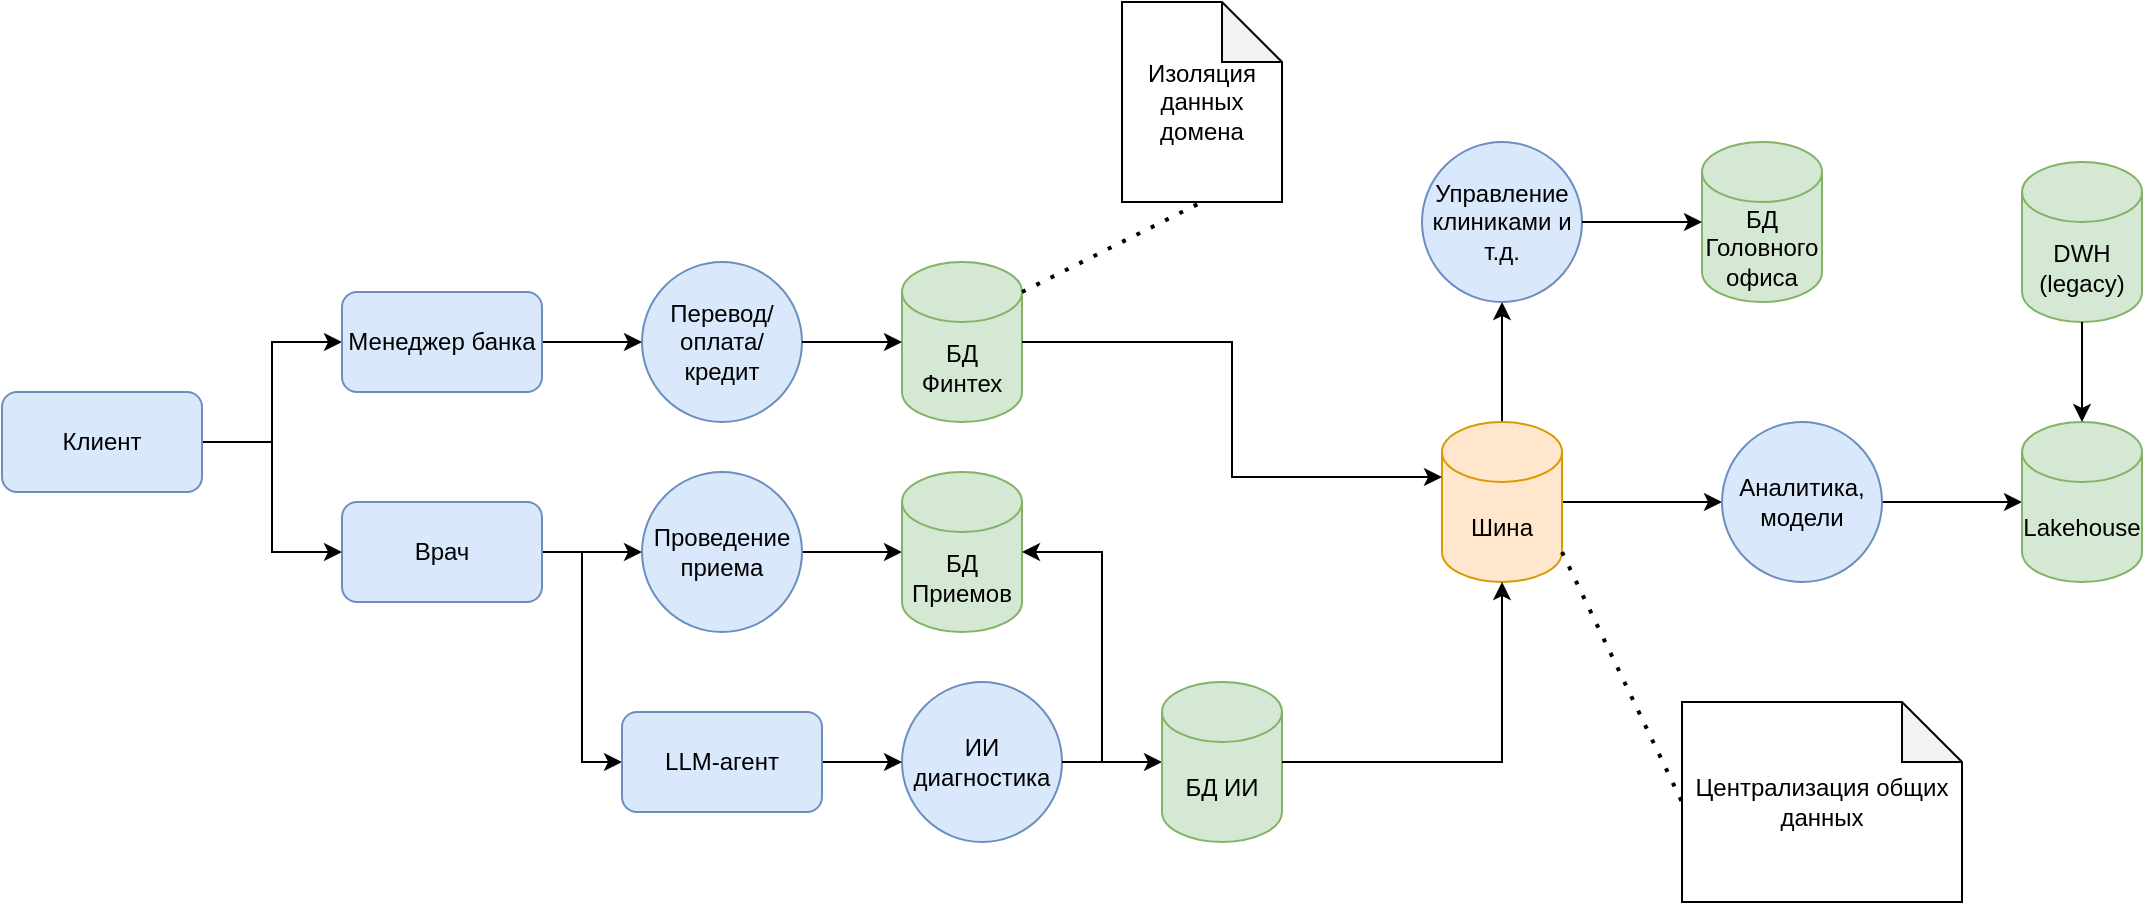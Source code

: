 <mxfile version="27.0.2">
  <diagram name="Страница — 1" id="EwZwXm3uZQTZg2CBYiWr">
    <mxGraphModel dx="2253" dy="2010" grid="1" gridSize="10" guides="1" tooltips="1" connect="1" arrows="1" fold="1" page="1" pageScale="1" pageWidth="827" pageHeight="1169" math="0" shadow="0">
      <root>
        <mxCell id="0" />
        <mxCell id="1" parent="0" />
        <mxCell id="NhyCbsevXkz8rvLaBmVa-41" style="edgeStyle=orthogonalEdgeStyle;rounded=0;orthogonalLoop=1;jettySize=auto;html=1;entryX=0;entryY=0.5;entryDx=0;entryDy=0;" parent="1" source="NhyCbsevXkz8rvLaBmVa-34" target="NhyCbsevXkz8rvLaBmVa-37" edge="1">
          <mxGeometry relative="1" as="geometry" />
        </mxCell>
        <mxCell id="NhyCbsevXkz8rvLaBmVa-58" style="edgeStyle=orthogonalEdgeStyle;rounded=0;orthogonalLoop=1;jettySize=auto;html=1;entryX=0;entryY=0.5;entryDx=0;entryDy=0;" parent="1" source="NhyCbsevXkz8rvLaBmVa-34" target="NhyCbsevXkz8rvLaBmVa-45" edge="1">
          <mxGeometry relative="1" as="geometry" />
        </mxCell>
        <mxCell id="NhyCbsevXkz8rvLaBmVa-34" value="Врач" style="html=1;dashed=0;whiteSpace=wrap;rounded=1;fillColor=#dae8fc;strokeColor=#6c8ebf;" parent="1" vertex="1">
          <mxGeometry x="-310" y="-50" width="100" height="50" as="geometry" />
        </mxCell>
        <mxCell id="NhyCbsevXkz8rvLaBmVa-42" style="edgeStyle=orthogonalEdgeStyle;rounded=0;orthogonalLoop=1;jettySize=auto;html=1;" parent="1" source="NhyCbsevXkz8rvLaBmVa-37" target="NhyCbsevXkz8rvLaBmVa-40" edge="1">
          <mxGeometry relative="1" as="geometry" />
        </mxCell>
        <mxCell id="NhyCbsevXkz8rvLaBmVa-37" value="Проведение приема" style="ellipse;whiteSpace=wrap;html=1;aspect=fixed;fillColor=#dae8fc;strokeColor=#6c8ebf;" parent="1" vertex="1">
          <mxGeometry x="-160" y="-65" width="80" height="80" as="geometry" />
        </mxCell>
        <mxCell id="NhyCbsevXkz8rvLaBmVa-40" value="БД Приемов" style="shape=cylinder3;whiteSpace=wrap;html=1;boundedLbl=1;backgroundOutline=1;size=15;fillColor=#d5e8d4;strokeColor=#82b366;" parent="1" vertex="1">
          <mxGeometry x="-30" y="-65" width="60" height="80" as="geometry" />
        </mxCell>
        <mxCell id="NhyCbsevXkz8rvLaBmVa-48" style="edgeStyle=orthogonalEdgeStyle;rounded=0;orthogonalLoop=1;jettySize=auto;html=1;" parent="1" source="NhyCbsevXkz8rvLaBmVa-43" target="NhyCbsevXkz8rvLaBmVa-47" edge="1">
          <mxGeometry relative="1" as="geometry" />
        </mxCell>
        <mxCell id="NhyCbsevXkz8rvLaBmVa-43" value="ИИ диагностика" style="ellipse;whiteSpace=wrap;html=1;aspect=fixed;fillColor=#dae8fc;strokeColor=#6c8ebf;" parent="1" vertex="1">
          <mxGeometry x="-30" y="40" width="80" height="80" as="geometry" />
        </mxCell>
        <mxCell id="NhyCbsevXkz8rvLaBmVa-46" style="edgeStyle=orthogonalEdgeStyle;rounded=0;orthogonalLoop=1;jettySize=auto;html=1;entryX=0;entryY=0.5;entryDx=0;entryDy=0;" parent="1" source="NhyCbsevXkz8rvLaBmVa-45" target="NhyCbsevXkz8rvLaBmVa-43" edge="1">
          <mxGeometry relative="1" as="geometry" />
        </mxCell>
        <mxCell id="NhyCbsevXkz8rvLaBmVa-45" value="LLM-агент" style="html=1;dashed=0;whiteSpace=wrap;rounded=1;fillColor=#dae8fc;strokeColor=#6c8ebf;" parent="1" vertex="1">
          <mxGeometry x="-170" y="55" width="100" height="50" as="geometry" />
        </mxCell>
        <mxCell id="NhyCbsevXkz8rvLaBmVa-47" value="БД ИИ" style="shape=cylinder3;whiteSpace=wrap;html=1;boundedLbl=1;backgroundOutline=1;size=15;fillColor=#d5e8d4;strokeColor=#82b366;" parent="1" vertex="1">
          <mxGeometry x="100" y="40" width="60" height="80" as="geometry" />
        </mxCell>
        <mxCell id="NhyCbsevXkz8rvLaBmVa-56" style="edgeStyle=orthogonalEdgeStyle;rounded=0;orthogonalLoop=1;jettySize=auto;html=1;entryX=0;entryY=0.5;entryDx=0;entryDy=0;" parent="1" source="NhyCbsevXkz8rvLaBmVa-49" target="NhyCbsevXkz8rvLaBmVa-54" edge="1">
          <mxGeometry relative="1" as="geometry" />
        </mxCell>
        <mxCell id="NhyCbsevXkz8rvLaBmVa-57" style="edgeStyle=orthogonalEdgeStyle;rounded=0;orthogonalLoop=1;jettySize=auto;html=1;entryX=0;entryY=0.5;entryDx=0;entryDy=0;" parent="1" source="NhyCbsevXkz8rvLaBmVa-49" target="NhyCbsevXkz8rvLaBmVa-34" edge="1">
          <mxGeometry relative="1" as="geometry" />
        </mxCell>
        <mxCell id="NhyCbsevXkz8rvLaBmVa-49" value="Клиент" style="html=1;dashed=0;whiteSpace=wrap;rounded=1;fillColor=#dae8fc;strokeColor=#6c8ebf;" parent="1" vertex="1">
          <mxGeometry x="-480" y="-105" width="100" height="50" as="geometry" />
        </mxCell>
        <mxCell id="NhyCbsevXkz8rvLaBmVa-50" value="Перевод/оплата/кредит" style="ellipse;whiteSpace=wrap;html=1;aspect=fixed;fillColor=#dae8fc;strokeColor=#6c8ebf;" parent="1" vertex="1">
          <mxGeometry x="-160" y="-170" width="80" height="80" as="geometry" />
        </mxCell>
        <mxCell id="NhyCbsevXkz8rvLaBmVa-51" value="БД Финтех" style="shape=cylinder3;whiteSpace=wrap;html=1;boundedLbl=1;backgroundOutline=1;size=15;fillColor=#d5e8d4;strokeColor=#82b366;" parent="1" vertex="1">
          <mxGeometry x="-30" y="-170" width="60" height="80" as="geometry" />
        </mxCell>
        <mxCell id="NhyCbsevXkz8rvLaBmVa-53" style="edgeStyle=orthogonalEdgeStyle;rounded=0;orthogonalLoop=1;jettySize=auto;html=1;entryX=0;entryY=0.5;entryDx=0;entryDy=0;entryPerimeter=0;" parent="1" source="NhyCbsevXkz8rvLaBmVa-50" target="NhyCbsevXkz8rvLaBmVa-51" edge="1">
          <mxGeometry relative="1" as="geometry" />
        </mxCell>
        <mxCell id="NhyCbsevXkz8rvLaBmVa-55" style="edgeStyle=orthogonalEdgeStyle;rounded=0;orthogonalLoop=1;jettySize=auto;html=1;entryX=0;entryY=0.5;entryDx=0;entryDy=0;" parent="1" source="NhyCbsevXkz8rvLaBmVa-54" target="NhyCbsevXkz8rvLaBmVa-50" edge="1">
          <mxGeometry relative="1" as="geometry" />
        </mxCell>
        <mxCell id="NhyCbsevXkz8rvLaBmVa-54" value="Менеджер банка" style="html=1;dashed=0;whiteSpace=wrap;rounded=1;fillColor=#dae8fc;strokeColor=#6c8ebf;" parent="1" vertex="1">
          <mxGeometry x="-310" y="-155" width="100" height="50" as="geometry" />
        </mxCell>
        <mxCell id="NhyCbsevXkz8rvLaBmVa-63" style="edgeStyle=orthogonalEdgeStyle;rounded=0;orthogonalLoop=1;jettySize=auto;html=1;" parent="1" source="NhyCbsevXkz8rvLaBmVa-59" target="NhyCbsevXkz8rvLaBmVa-60" edge="1">
          <mxGeometry relative="1" as="geometry" />
        </mxCell>
        <mxCell id="NhyCbsevXkz8rvLaBmVa-67" style="edgeStyle=orthogonalEdgeStyle;rounded=0;orthogonalLoop=1;jettySize=auto;html=1;" parent="1" source="NhyCbsevXkz8rvLaBmVa-59" target="NhyCbsevXkz8rvLaBmVa-66" edge="1">
          <mxGeometry relative="1" as="geometry" />
        </mxCell>
        <mxCell id="NhyCbsevXkz8rvLaBmVa-59" value="Шина" style="shape=cylinder3;whiteSpace=wrap;html=1;boundedLbl=1;backgroundOutline=1;size=15;fillColor=#ffe6cc;strokeColor=#d79b00;" parent="1" vertex="1">
          <mxGeometry x="240" y="-90" width="60" height="80" as="geometry" />
        </mxCell>
        <mxCell id="NhyCbsevXkz8rvLaBmVa-65" style="edgeStyle=orthogonalEdgeStyle;rounded=0;orthogonalLoop=1;jettySize=auto;html=1;" parent="1" source="NhyCbsevXkz8rvLaBmVa-60" target="NhyCbsevXkz8rvLaBmVa-64" edge="1">
          <mxGeometry relative="1" as="geometry" />
        </mxCell>
        <mxCell id="NhyCbsevXkz8rvLaBmVa-60" value="Аналитика, модели" style="ellipse;whiteSpace=wrap;html=1;aspect=fixed;fillColor=#dae8fc;strokeColor=#6c8ebf;" parent="1" vertex="1">
          <mxGeometry x="380" y="-90" width="80" height="80" as="geometry" />
        </mxCell>
        <mxCell id="NhyCbsevXkz8rvLaBmVa-61" style="edgeStyle=orthogonalEdgeStyle;rounded=0;orthogonalLoop=1;jettySize=auto;html=1;entryX=0;entryY=0;entryDx=0;entryDy=27.5;entryPerimeter=0;" parent="1" source="NhyCbsevXkz8rvLaBmVa-51" target="NhyCbsevXkz8rvLaBmVa-59" edge="1">
          <mxGeometry relative="1" as="geometry" />
        </mxCell>
        <mxCell id="NhyCbsevXkz8rvLaBmVa-62" style="edgeStyle=orthogonalEdgeStyle;rounded=0;orthogonalLoop=1;jettySize=auto;html=1;entryX=0.5;entryY=1;entryDx=0;entryDy=0;entryPerimeter=0;" parent="1" source="NhyCbsevXkz8rvLaBmVa-47" target="NhyCbsevXkz8rvLaBmVa-59" edge="1">
          <mxGeometry relative="1" as="geometry" />
        </mxCell>
        <mxCell id="NhyCbsevXkz8rvLaBmVa-64" value="Lakehouse" style="shape=cylinder3;whiteSpace=wrap;html=1;boundedLbl=1;backgroundOutline=1;size=15;fillColor=#d5e8d4;strokeColor=#82b366;" parent="1" vertex="1">
          <mxGeometry x="530" y="-90" width="60" height="80" as="geometry" />
        </mxCell>
        <mxCell id="NhyCbsevXkz8rvLaBmVa-66" value="Управление клиниками и т.д." style="ellipse;whiteSpace=wrap;html=1;aspect=fixed;fillColor=#dae8fc;strokeColor=#6c8ebf;" parent="1" vertex="1">
          <mxGeometry x="230" y="-230" width="80" height="80" as="geometry" />
        </mxCell>
        <mxCell id="NhyCbsevXkz8rvLaBmVa-69" value="БД Головного офиса" style="shape=cylinder3;whiteSpace=wrap;html=1;boundedLbl=1;backgroundOutline=1;size=15;fillColor=#d5e8d4;strokeColor=#82b366;" parent="1" vertex="1">
          <mxGeometry x="370" y="-230" width="60" height="80" as="geometry" />
        </mxCell>
        <mxCell id="NhyCbsevXkz8rvLaBmVa-70" style="edgeStyle=orthogonalEdgeStyle;rounded=0;orthogonalLoop=1;jettySize=auto;html=1;entryX=0;entryY=0.5;entryDx=0;entryDy=0;entryPerimeter=0;" parent="1" source="NhyCbsevXkz8rvLaBmVa-66" target="NhyCbsevXkz8rvLaBmVa-69" edge="1">
          <mxGeometry relative="1" as="geometry" />
        </mxCell>
        <mxCell id="NhyCbsevXkz8rvLaBmVa-71" value="Изоляция данных домена" style="shape=note;whiteSpace=wrap;html=1;backgroundOutline=1;darkOpacity=0.05;" parent="1" vertex="1">
          <mxGeometry x="80" y="-300" width="80" height="100" as="geometry" />
        </mxCell>
        <mxCell id="NhyCbsevXkz8rvLaBmVa-72" value="" style="endArrow=none;dashed=1;html=1;dashPattern=1 3;strokeWidth=2;rounded=0;entryX=0.5;entryY=1;entryDx=0;entryDy=0;entryPerimeter=0;exitX=1;exitY=0;exitDx=0;exitDy=15;exitPerimeter=0;" parent="1" source="NhyCbsevXkz8rvLaBmVa-51" target="NhyCbsevXkz8rvLaBmVa-71" edge="1">
          <mxGeometry width="50" height="50" relative="1" as="geometry">
            <mxPoint x="70" y="-100" as="sourcePoint" />
            <mxPoint x="120" y="-150" as="targetPoint" />
          </mxGeometry>
        </mxCell>
        <mxCell id="NhyCbsevXkz8rvLaBmVa-73" value="Централизация общих данных" style="shape=note;whiteSpace=wrap;html=1;backgroundOutline=1;darkOpacity=0.05;" parent="1" vertex="1">
          <mxGeometry x="360" y="50" width="140" height="100" as="geometry" />
        </mxCell>
        <mxCell id="NhyCbsevXkz8rvLaBmVa-74" value="" style="endArrow=none;dashed=1;html=1;dashPattern=1 3;strokeWidth=2;rounded=0;entryX=0;entryY=0.5;entryDx=0;entryDy=0;entryPerimeter=0;exitX=1;exitY=1;exitDx=0;exitDy=-15;exitPerimeter=0;" parent="1" source="NhyCbsevXkz8rvLaBmVa-59" target="NhyCbsevXkz8rvLaBmVa-73" edge="1">
          <mxGeometry width="50" height="50" relative="1" as="geometry">
            <mxPoint x="320" y="200" as="sourcePoint" />
            <mxPoint x="370" y="150" as="targetPoint" />
          </mxGeometry>
        </mxCell>
        <mxCell id="NhyCbsevXkz8rvLaBmVa-75" style="edgeStyle=orthogonalEdgeStyle;rounded=0;orthogonalLoop=1;jettySize=auto;html=1;entryX=1;entryY=0.5;entryDx=0;entryDy=0;entryPerimeter=0;" parent="1" source="NhyCbsevXkz8rvLaBmVa-43" target="NhyCbsevXkz8rvLaBmVa-40" edge="1">
          <mxGeometry relative="1" as="geometry">
            <Array as="points">
              <mxPoint x="70" y="80" />
              <mxPoint x="70" y="-25" />
            </Array>
          </mxGeometry>
        </mxCell>
        <mxCell id="NhyCbsevXkz8rvLaBmVa-76" value="DWH (legacy)" style="shape=cylinder3;whiteSpace=wrap;html=1;boundedLbl=1;backgroundOutline=1;size=15;fillColor=#d5e8d4;strokeColor=#82b366;" parent="1" vertex="1">
          <mxGeometry x="530" y="-220" width="60" height="80" as="geometry" />
        </mxCell>
        <mxCell id="NhyCbsevXkz8rvLaBmVa-77" style="edgeStyle=orthogonalEdgeStyle;rounded=0;orthogonalLoop=1;jettySize=auto;html=1;entryX=0.5;entryY=0;entryDx=0;entryDy=0;entryPerimeter=0;" parent="1" source="NhyCbsevXkz8rvLaBmVa-76" target="NhyCbsevXkz8rvLaBmVa-64" edge="1">
          <mxGeometry relative="1" as="geometry" />
        </mxCell>
      </root>
    </mxGraphModel>
  </diagram>
</mxfile>
